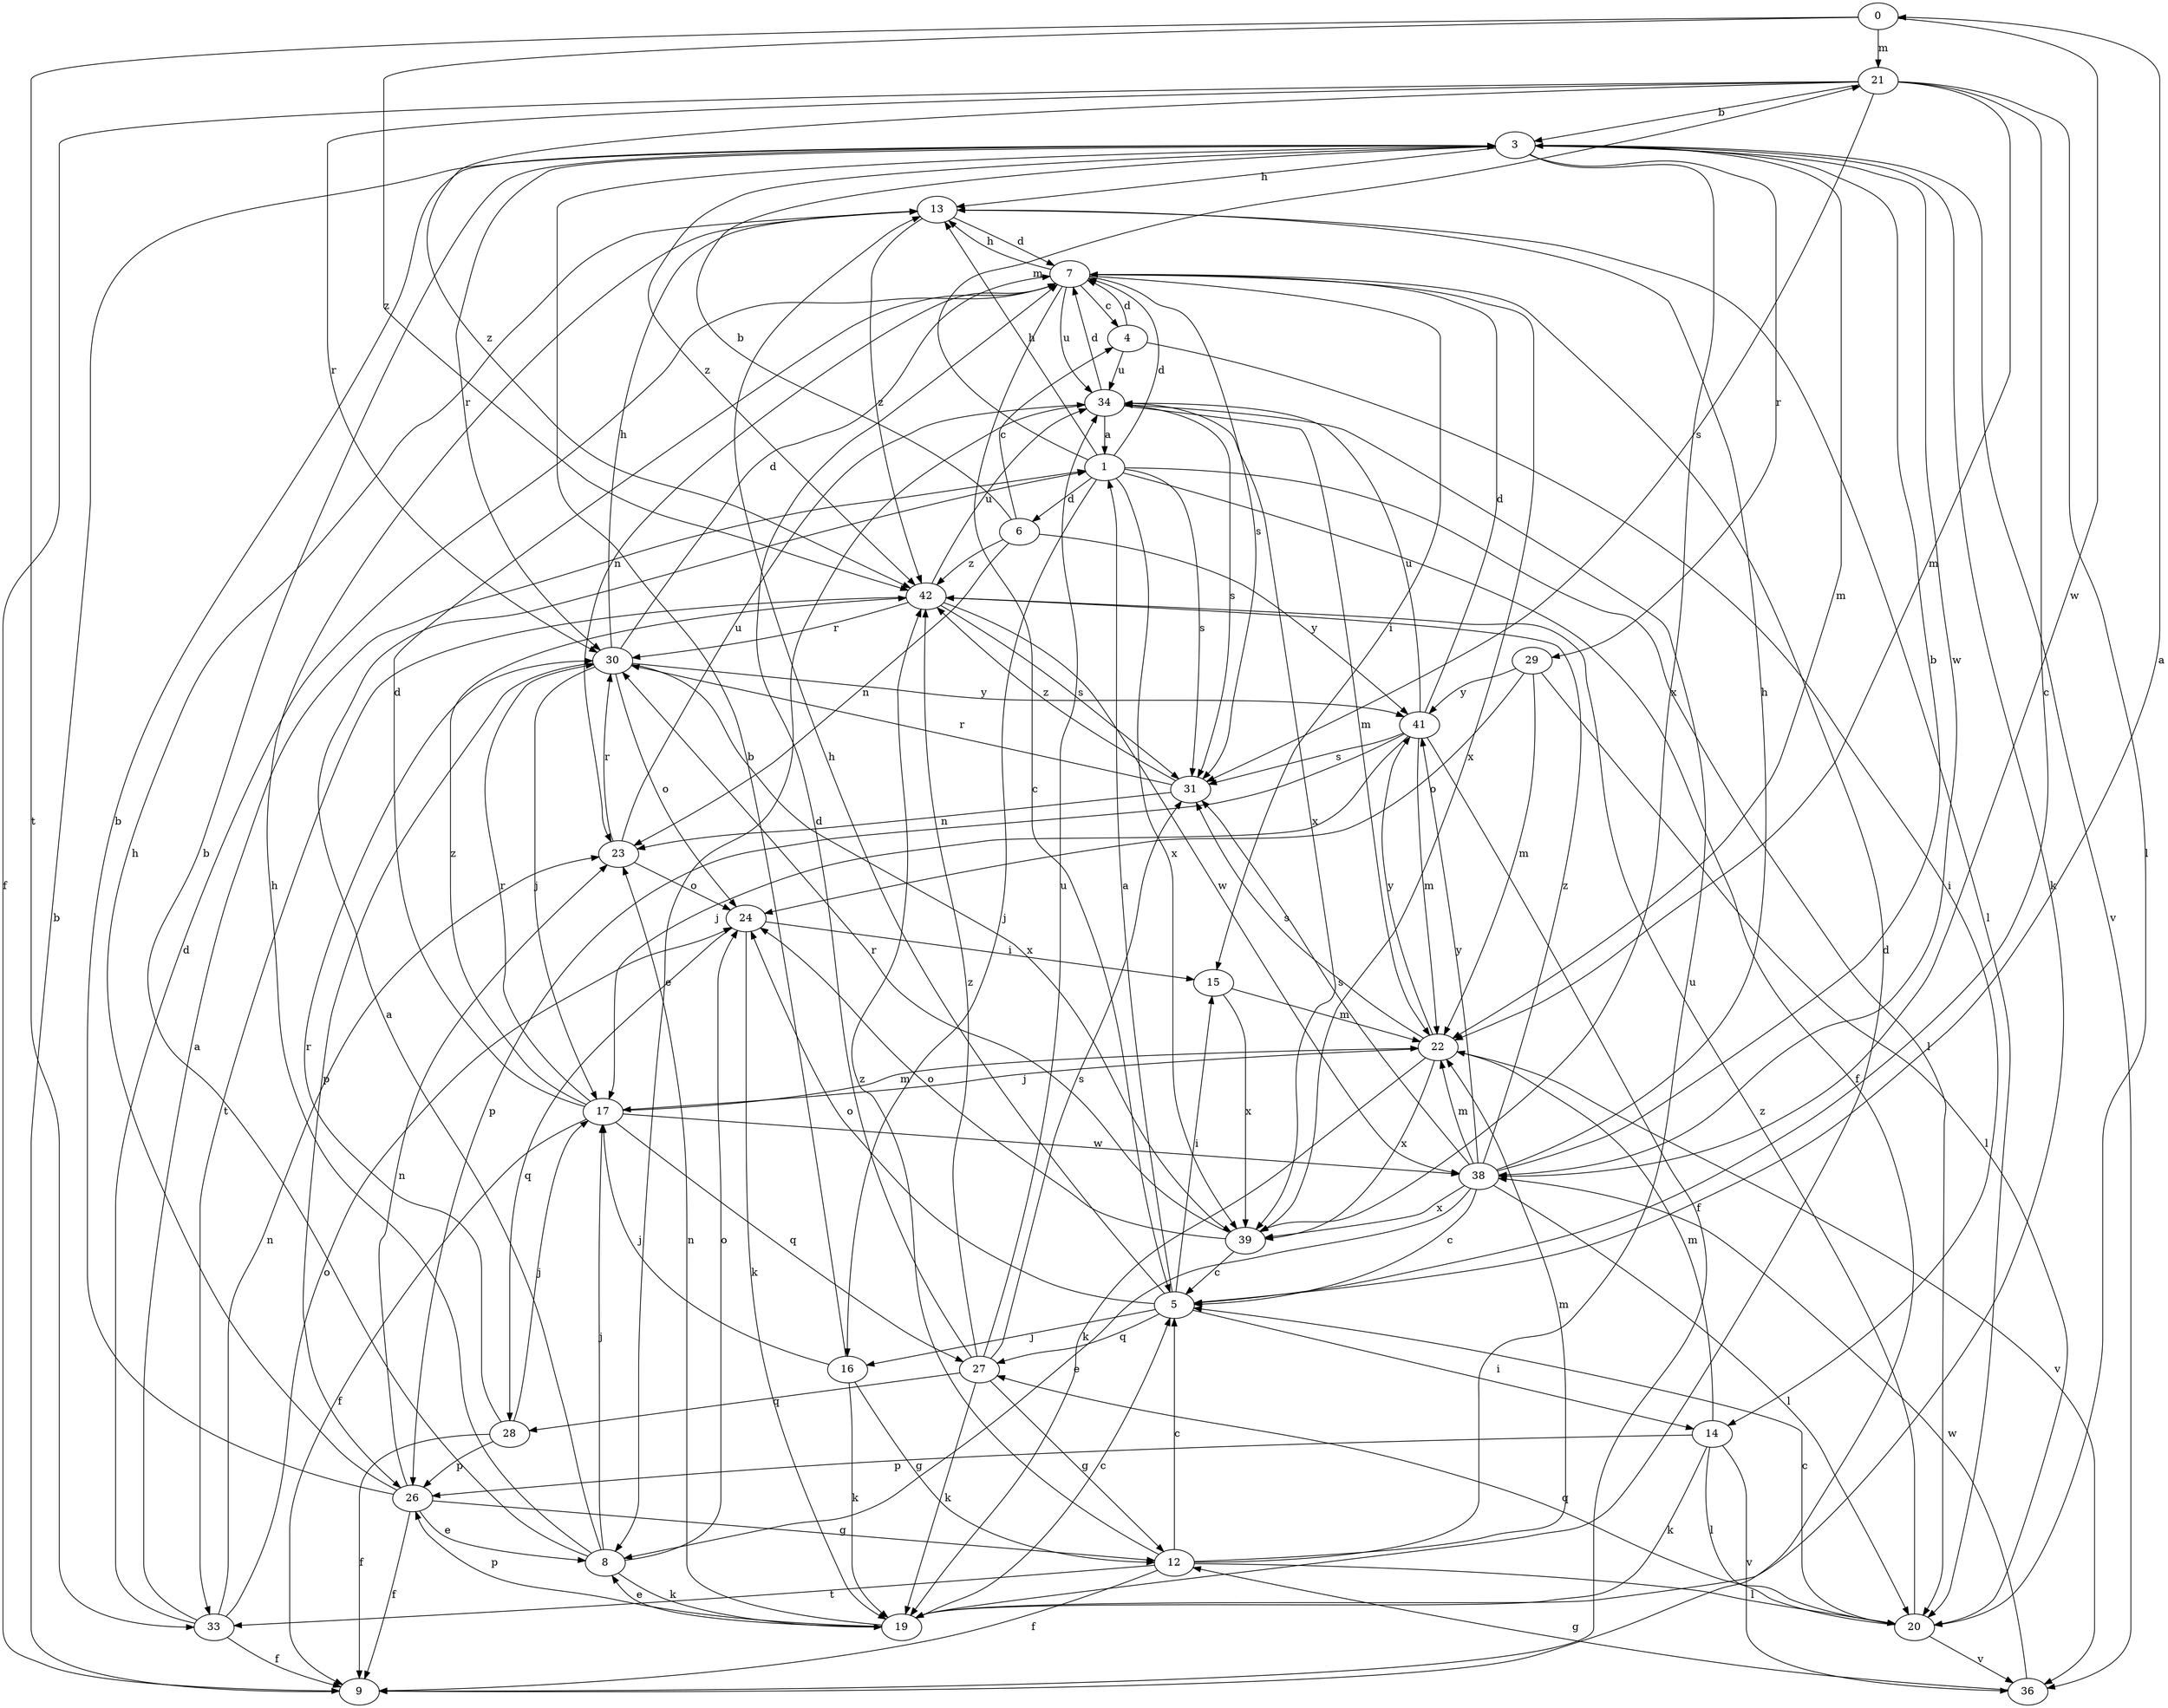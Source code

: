 strict digraph  {
0;
1;
3;
4;
5;
6;
7;
8;
9;
12;
13;
14;
15;
16;
17;
19;
20;
21;
22;
23;
24;
26;
27;
28;
29;
30;
31;
33;
34;
36;
38;
39;
41;
42;
0 -> 21  [label=m];
0 -> 33  [label=t];
0 -> 38  [label=w];
0 -> 42  [label=z];
1 -> 6  [label=d];
1 -> 7  [label=d];
1 -> 9  [label=f];
1 -> 13  [label=h];
1 -> 16  [label=j];
1 -> 20  [label=l];
1 -> 21  [label=m];
1 -> 31  [label=s];
1 -> 39  [label=x];
3 -> 13  [label=h];
3 -> 19  [label=k];
3 -> 22  [label=m];
3 -> 29  [label=r];
3 -> 30  [label=r];
3 -> 36  [label=v];
3 -> 38  [label=w];
3 -> 39  [label=x];
3 -> 42  [label=z];
4 -> 7  [label=d];
4 -> 14  [label=i];
4 -> 34  [label=u];
5 -> 0  [label=a];
5 -> 1  [label=a];
5 -> 13  [label=h];
5 -> 14  [label=i];
5 -> 15  [label=i];
5 -> 16  [label=j];
5 -> 24  [label=o];
5 -> 27  [label=q];
6 -> 3  [label=b];
6 -> 4  [label=c];
6 -> 23  [label=n];
6 -> 41  [label=y];
6 -> 42  [label=z];
7 -> 4  [label=c];
7 -> 5  [label=c];
7 -> 13  [label=h];
7 -> 15  [label=i];
7 -> 23  [label=n];
7 -> 31  [label=s];
7 -> 34  [label=u];
7 -> 39  [label=x];
8 -> 1  [label=a];
8 -> 3  [label=b];
8 -> 13  [label=h];
8 -> 17  [label=j];
8 -> 19  [label=k];
8 -> 24  [label=o];
9 -> 3  [label=b];
12 -> 5  [label=c];
12 -> 9  [label=f];
12 -> 20  [label=l];
12 -> 22  [label=m];
12 -> 33  [label=t];
12 -> 34  [label=u];
12 -> 42  [label=z];
13 -> 7  [label=d];
13 -> 20  [label=l];
13 -> 42  [label=z];
14 -> 19  [label=k];
14 -> 20  [label=l];
14 -> 22  [label=m];
14 -> 26  [label=p];
14 -> 36  [label=v];
15 -> 22  [label=m];
15 -> 39  [label=x];
16 -> 3  [label=b];
16 -> 12  [label=g];
16 -> 17  [label=j];
16 -> 19  [label=k];
17 -> 7  [label=d];
17 -> 9  [label=f];
17 -> 22  [label=m];
17 -> 27  [label=q];
17 -> 30  [label=r];
17 -> 38  [label=w];
17 -> 42  [label=z];
19 -> 5  [label=c];
19 -> 7  [label=d];
19 -> 8  [label=e];
19 -> 23  [label=n];
19 -> 26  [label=p];
20 -> 5  [label=c];
20 -> 27  [label=q];
20 -> 36  [label=v];
20 -> 42  [label=z];
21 -> 3  [label=b];
21 -> 5  [label=c];
21 -> 9  [label=f];
21 -> 20  [label=l];
21 -> 22  [label=m];
21 -> 30  [label=r];
21 -> 31  [label=s];
21 -> 42  [label=z];
22 -> 17  [label=j];
22 -> 19  [label=k];
22 -> 31  [label=s];
22 -> 36  [label=v];
22 -> 39  [label=x];
22 -> 41  [label=y];
23 -> 24  [label=o];
23 -> 30  [label=r];
23 -> 34  [label=u];
24 -> 15  [label=i];
24 -> 19  [label=k];
24 -> 28  [label=q];
26 -> 3  [label=b];
26 -> 8  [label=e];
26 -> 9  [label=f];
26 -> 12  [label=g];
26 -> 13  [label=h];
26 -> 23  [label=n];
27 -> 7  [label=d];
27 -> 12  [label=g];
27 -> 19  [label=k];
27 -> 28  [label=q];
27 -> 31  [label=s];
27 -> 34  [label=u];
27 -> 42  [label=z];
28 -> 9  [label=f];
28 -> 17  [label=j];
28 -> 26  [label=p];
28 -> 30  [label=r];
29 -> 20  [label=l];
29 -> 22  [label=m];
29 -> 24  [label=o];
29 -> 41  [label=y];
30 -> 7  [label=d];
30 -> 13  [label=h];
30 -> 17  [label=j];
30 -> 24  [label=o];
30 -> 26  [label=p];
30 -> 39  [label=x];
30 -> 41  [label=y];
31 -> 23  [label=n];
31 -> 30  [label=r];
31 -> 42  [label=z];
33 -> 1  [label=a];
33 -> 7  [label=d];
33 -> 9  [label=f];
33 -> 23  [label=n];
33 -> 24  [label=o];
34 -> 1  [label=a];
34 -> 7  [label=d];
34 -> 8  [label=e];
34 -> 22  [label=m];
34 -> 31  [label=s];
34 -> 39  [label=x];
36 -> 12  [label=g];
36 -> 38  [label=w];
38 -> 3  [label=b];
38 -> 5  [label=c];
38 -> 8  [label=e];
38 -> 13  [label=h];
38 -> 20  [label=l];
38 -> 22  [label=m];
38 -> 31  [label=s];
38 -> 39  [label=x];
38 -> 41  [label=y];
38 -> 42  [label=z];
39 -> 5  [label=c];
39 -> 24  [label=o];
39 -> 30  [label=r];
41 -> 7  [label=d];
41 -> 9  [label=f];
41 -> 17  [label=j];
41 -> 22  [label=m];
41 -> 26  [label=p];
41 -> 31  [label=s];
41 -> 34  [label=u];
42 -> 30  [label=r];
42 -> 31  [label=s];
42 -> 33  [label=t];
42 -> 34  [label=u];
42 -> 38  [label=w];
}
